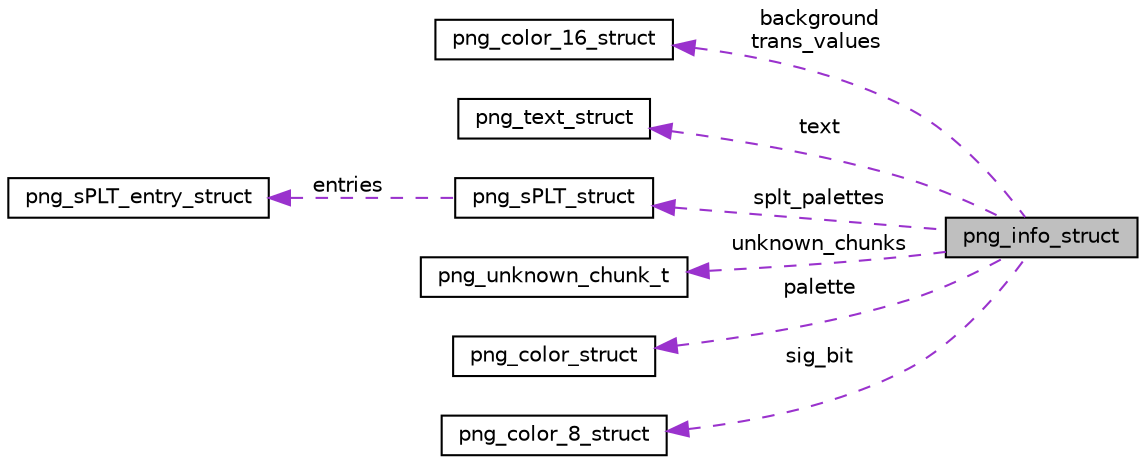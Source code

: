 digraph "png_info_struct"
{
 // LATEX_PDF_SIZE
  edge [fontname="Helvetica",fontsize="10",labelfontname="Helvetica",labelfontsize="10"];
  node [fontname="Helvetica",fontsize="10",shape=record];
  rankdir="LR";
  Node1 [label="png_info_struct",height=0.2,width=0.4,color="black", fillcolor="grey75", style="filled", fontcolor="black",tooltip=" "];
  Node2 -> Node1 [dir="back",color="darkorchid3",fontsize="10",style="dashed",label=" background\ntrans_values" ,fontname="Helvetica"];
  Node2 [label="png_color_16_struct",height=0.2,width=0.4,color="black", fillcolor="white", style="filled",URL="$builtin_2png_8h.html#structpng__color__16__struct",tooltip=" "];
  Node3 -> Node1 [dir="back",color="darkorchid3",fontsize="10",style="dashed",label=" text" ,fontname="Helvetica"];
  Node3 [label="png_text_struct",height=0.2,width=0.4,color="black", fillcolor="white", style="filled",URL="$builtin_2png_8h.html#structpng__text__struct",tooltip=" "];
  Node4 -> Node1 [dir="back",color="darkorchid3",fontsize="10",style="dashed",label=" splt_palettes" ,fontname="Helvetica"];
  Node4 [label="png_sPLT_struct",height=0.2,width=0.4,color="black", fillcolor="white", style="filled",URL="$builtin_2png_8h.html#structpng__s_p_l_t__struct",tooltip=" "];
  Node5 -> Node4 [dir="back",color="darkorchid3",fontsize="10",style="dashed",label=" entries" ,fontname="Helvetica"];
  Node5 [label="png_sPLT_entry_struct",height=0.2,width=0.4,color="black", fillcolor="white", style="filled",URL="$builtin_2png_8h.html#structpng__s_p_l_t__entry__struct",tooltip=" "];
  Node6 -> Node1 [dir="back",color="darkorchid3",fontsize="10",style="dashed",label=" unknown_chunks" ,fontname="Helvetica"];
  Node6 [label="png_unknown_chunk_t",height=0.2,width=0.4,color="black", fillcolor="white", style="filled",URL="$builtin_2png_8h.html#structpng__unknown__chunk__t",tooltip=" "];
  Node7 -> Node1 [dir="back",color="darkorchid3",fontsize="10",style="dashed",label=" palette" ,fontname="Helvetica"];
  Node7 [label="png_color_struct",height=0.2,width=0.4,color="black", fillcolor="white", style="filled",URL="$builtin_2png_8h.html#structpng__color__struct",tooltip=" "];
  Node8 -> Node1 [dir="back",color="darkorchid3",fontsize="10",style="dashed",label=" sig_bit" ,fontname="Helvetica"];
  Node8 [label="png_color_8_struct",height=0.2,width=0.4,color="black", fillcolor="white", style="filled",URL="$builtin_2png_8h.html#structpng__color__8__struct",tooltip=" "];
}
